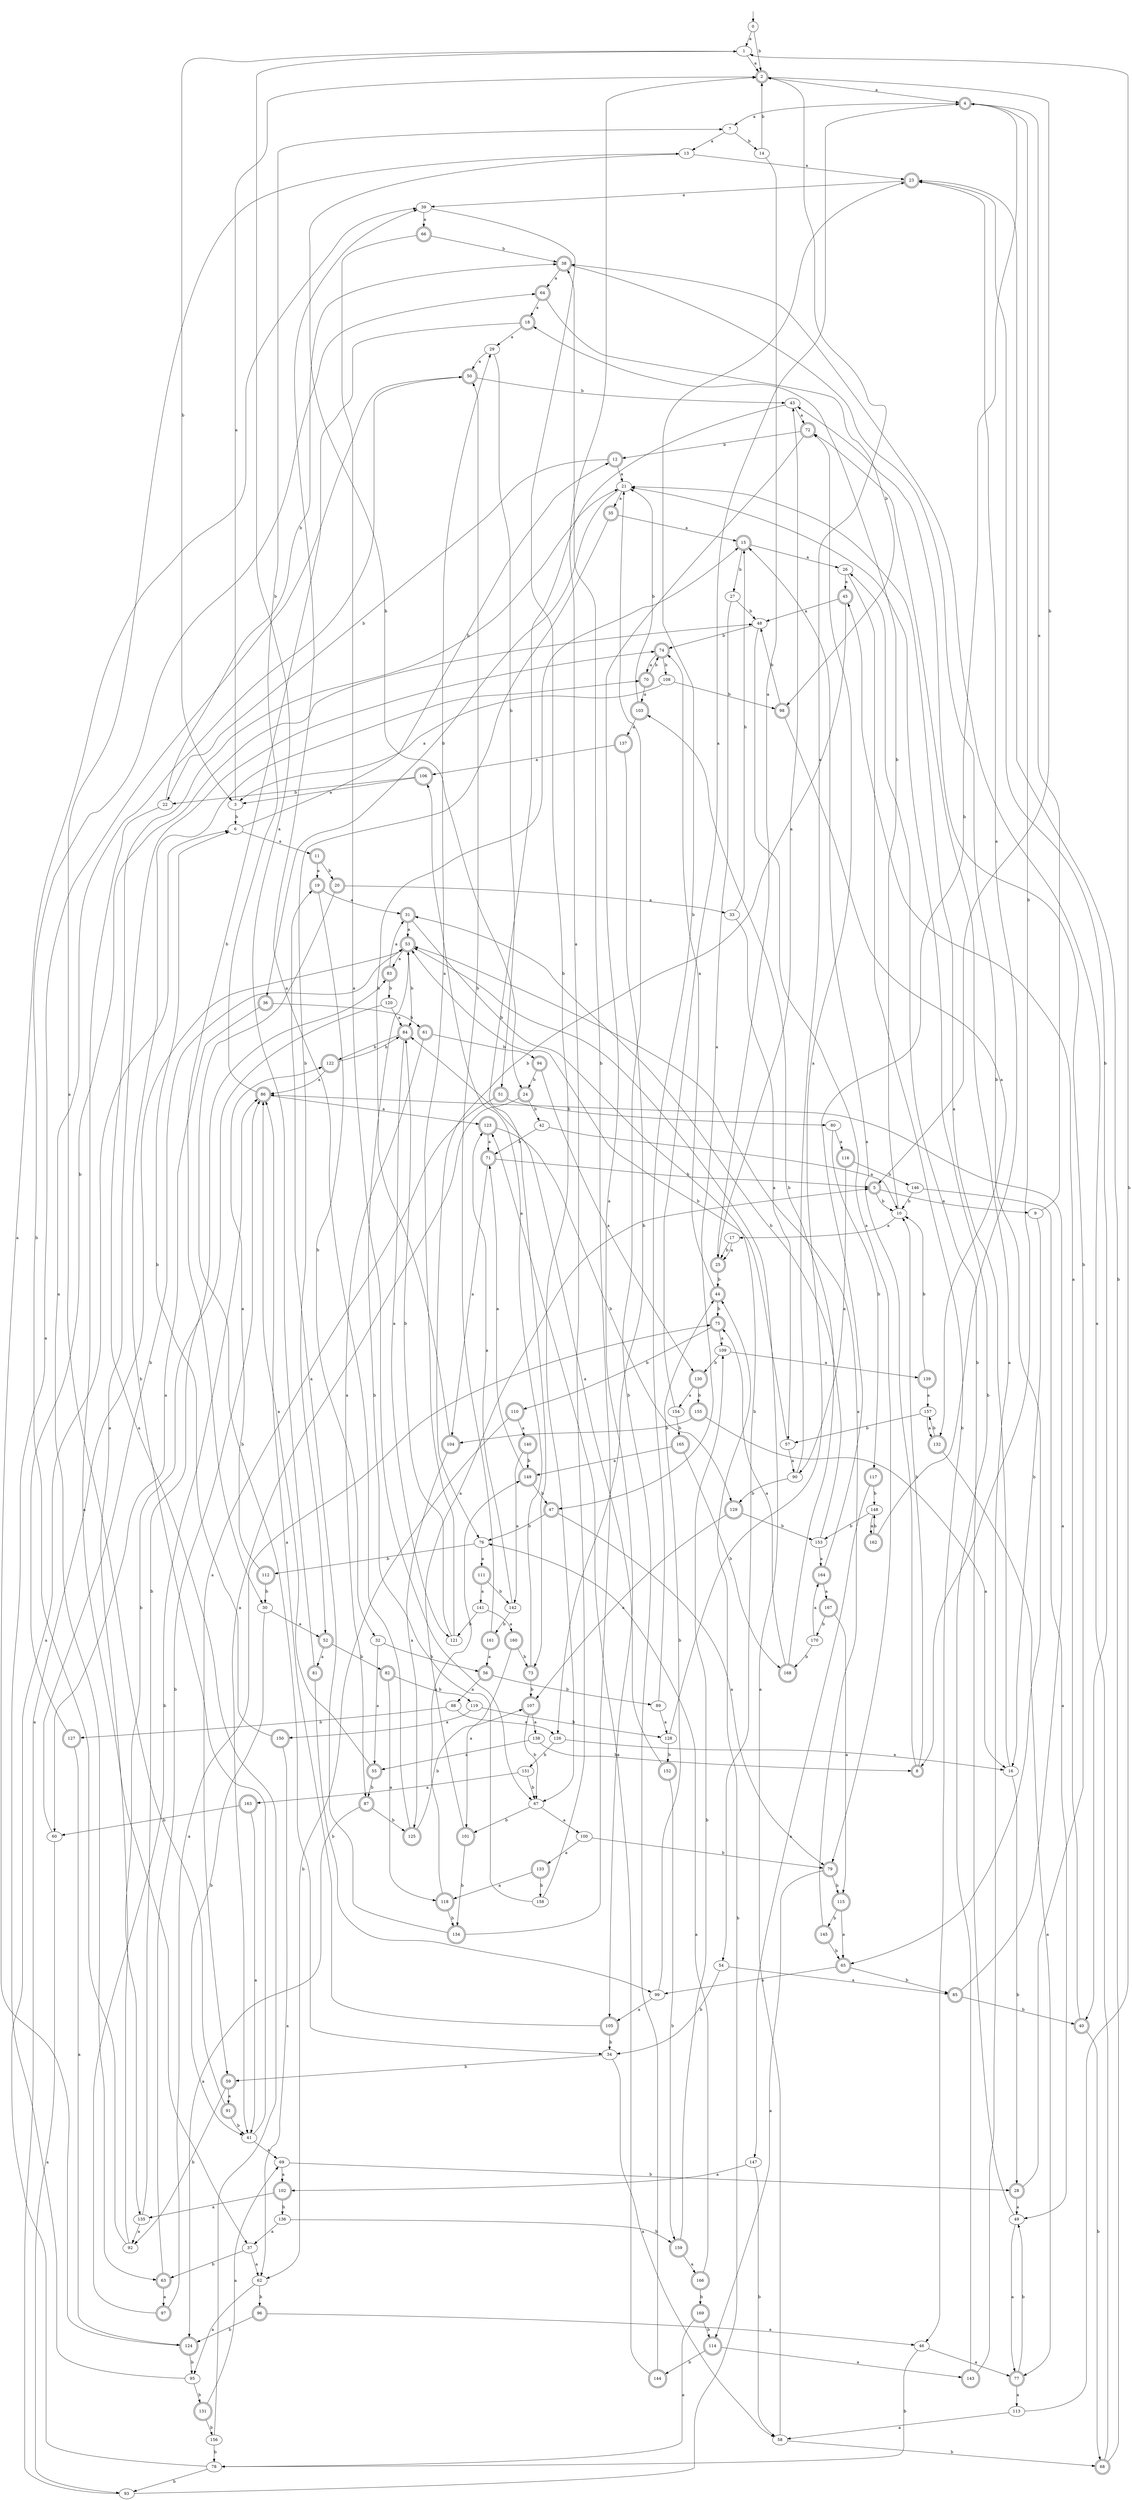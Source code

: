 digraph RandomDFA {
  __start0 [label="", shape=none];
  __start0 -> 0 [label=""];
  0 [shape=circle]
  0 -> 1 [label="a"]
  0 -> 2 [label="b"]
  1
  1 -> 2 [label="a"]
  1 -> 3 [label="b"]
  2 [shape=doublecircle]
  2 -> 4 [label="a"]
  2 -> 5 [label="b"]
  3
  3 -> 2 [label="a"]
  3 -> 6 [label="b"]
  4 [shape=doublecircle]
  4 -> 7 [label="a"]
  4 -> 8 [label="b"]
  5 [shape=doublecircle]
  5 -> 9 [label="a"]
  5 -> 10 [label="b"]
  6
  6 -> 11 [label="a"]
  6 -> 12 [label="b"]
  7
  7 -> 13 [label="a"]
  7 -> 14 [label="b"]
  8 [shape=doublecircle]
  8 -> 15 [label="a"]
  8 -> 10 [label="b"]
  9
  9 -> 4 [label="a"]
  9 -> 16 [label="b"]
  10
  10 -> 17 [label="a"]
  10 -> 18 [label="b"]
  11 [shape=doublecircle]
  11 -> 19 [label="a"]
  11 -> 20 [label="b"]
  12 [shape=doublecircle]
  12 -> 21 [label="a"]
  12 -> 22 [label="b"]
  13
  13 -> 23 [label="a"]
  13 -> 24 [label="b"]
  14
  14 -> 25 [label="a"]
  14 -> 2 [label="b"]
  15 [shape=doublecircle]
  15 -> 26 [label="a"]
  15 -> 27 [label="b"]
  16
  16 -> 21 [label="a"]
  16 -> 28 [label="b"]
  17
  17 -> 25 [label="a"]
  17 -> 25 [label="b"]
  18 [shape=doublecircle]
  18 -> 29 [label="a"]
  18 -> 30 [label="b"]
  19 [shape=doublecircle]
  19 -> 31 [label="a"]
  19 -> 32 [label="b"]
  20 [shape=doublecircle]
  20 -> 33 [label="a"]
  20 -> 34 [label="b"]
  21
  21 -> 35 [label="a"]
  21 -> 36 [label="b"]
  22
  22 -> 37 [label="a"]
  22 -> 38 [label="b"]
  23 [shape=doublecircle]
  23 -> 39 [label="a"]
  23 -> 40 [label="b"]
  24 [shape=doublecircle]
  24 -> 41 [label="a"]
  24 -> 42 [label="b"]
  25 [shape=doublecircle]
  25 -> 43 [label="a"]
  25 -> 44 [label="b"]
  26
  26 -> 45 [label="a"]
  26 -> 46 [label="b"]
  27
  27 -> 47 [label="a"]
  27 -> 48 [label="b"]
  28 [shape=doublecircle]
  28 -> 49 [label="a"]
  28 -> 43 [label="b"]
  29
  29 -> 50 [label="a"]
  29 -> 51 [label="b"]
  30
  30 -> 52 [label="a"]
  30 -> 41 [label="b"]
  31 [shape=doublecircle]
  31 -> 53 [label="a"]
  31 -> 54 [label="b"]
  32
  32 -> 55 [label="a"]
  32 -> 56 [label="b"]
  33
  33 -> 57 [label="a"]
  33 -> 15 [label="b"]
  34
  34 -> 58 [label="a"]
  34 -> 59 [label="b"]
  35 [shape=doublecircle]
  35 -> 15 [label="a"]
  35 -> 52 [label="b"]
  36 [shape=doublecircle]
  36 -> 60 [label="a"]
  36 -> 61 [label="b"]
  37
  37 -> 62 [label="a"]
  37 -> 63 [label="b"]
  38 [shape=doublecircle]
  38 -> 64 [label="a"]
  38 -> 65 [label="b"]
  39
  39 -> 66 [label="a"]
  39 -> 67 [label="b"]
  40 [shape=doublecircle]
  40 -> 45 [label="a"]
  40 -> 68 [label="b"]
  41
  41 -> 69 [label="a"]
  41 -> 70 [label="b"]
  42
  42 -> 10 [label="a"]
  42 -> 71 [label="b"]
  43
  43 -> 72 [label="a"]
  43 -> 73 [label="b"]
  44 [shape=doublecircle]
  44 -> 74 [label="a"]
  44 -> 75 [label="b"]
  45 [shape=doublecircle]
  45 -> 48 [label="a"]
  45 -> 76 [label="b"]
  46
  46 -> 77 [label="a"]
  46 -> 78 [label="b"]
  47 [shape=doublecircle]
  47 -> 79 [label="a"]
  47 -> 76 [label="b"]
  48
  48 -> 79 [label="a"]
  48 -> 74 [label="b"]
  49
  49 -> 77 [label="a"]
  49 -> 26 [label="b"]
  50 [shape=doublecircle]
  50 -> 63 [label="a"]
  50 -> 43 [label="b"]
  51 [shape=doublecircle]
  51 -> 59 [label="a"]
  51 -> 80 [label="b"]
  52 [shape=doublecircle]
  52 -> 81 [label="a"]
  52 -> 82 [label="b"]
  53 [shape=doublecircle]
  53 -> 83 [label="a"]
  53 -> 84 [label="b"]
  54
  54 -> 85 [label="a"]
  54 -> 34 [label="b"]
  55 [shape=doublecircle]
  55 -> 86 [label="a"]
  55 -> 87 [label="b"]
  56 [shape=doublecircle]
  56 -> 88 [label="a"]
  56 -> 89 [label="b"]
  57
  57 -> 90 [label="a"]
  57 -> 53 [label="b"]
  58
  58 -> 53 [label="a"]
  58 -> 68 [label="b"]
  59 [shape=doublecircle]
  59 -> 91 [label="a"]
  59 -> 92 [label="b"]
  60
  60 -> 93 [label="a"]
  60 -> 53 [label="b"]
  61 [shape=doublecircle]
  61 -> 87 [label="a"]
  61 -> 94 [label="b"]
  62
  62 -> 95 [label="a"]
  62 -> 96 [label="b"]
  63 [shape=doublecircle]
  63 -> 97 [label="a"]
  63 -> 86 [label="b"]
  64 [shape=doublecircle]
  64 -> 18 [label="a"]
  64 -> 98 [label="b"]
  65 [shape=doublecircle]
  65 -> 99 [label="a"]
  65 -> 85 [label="b"]
  66 [shape=doublecircle]
  66 -> 67 [label="a"]
  66 -> 38 [label="b"]
  67
  67 -> 100 [label="a"]
  67 -> 101 [label="b"]
  68 [shape=doublecircle]
  68 -> 38 [label="a"]
  68 -> 23 [label="b"]
  69
  69 -> 102 [label="a"]
  69 -> 28 [label="b"]
  70 [shape=doublecircle]
  70 -> 103 [label="a"]
  70 -> 74 [label="b"]
  71 [shape=doublecircle]
  71 -> 104 [label="a"]
  71 -> 5 [label="b"]
  72 [shape=doublecircle]
  72 -> 105 [label="a"]
  72 -> 12 [label="b"]
  73 [shape=doublecircle]
  73 -> 106 [label="a"]
  73 -> 107 [label="b"]
  74 [shape=doublecircle]
  74 -> 70 [label="a"]
  74 -> 108 [label="b"]
  75 [shape=doublecircle]
  75 -> 109 [label="a"]
  75 -> 110 [label="b"]
  76
  76 -> 111 [label="a"]
  76 -> 112 [label="b"]
  77 [shape=doublecircle]
  77 -> 113 [label="a"]
  77 -> 49 [label="b"]
  78
  78 -> 6 [label="a"]
  78 -> 93 [label="b"]
  79 [shape=doublecircle]
  79 -> 114 [label="a"]
  79 -> 115 [label="b"]
  80
  80 -> 116 [label="a"]
  80 -> 117 [label="b"]
  81 [shape=doublecircle]
  81 -> 1 [label="a"]
  81 -> 99 [label="b"]
  82 [shape=doublecircle]
  82 -> 118 [label="a"]
  82 -> 119 [label="b"]
  83 [shape=doublecircle]
  83 -> 31 [label="a"]
  83 -> 120 [label="b"]
  84 [shape=doublecircle]
  84 -> 121 [label="a"]
  84 -> 122 [label="b"]
  85 [shape=doublecircle]
  85 -> 86 [label="a"]
  85 -> 40 [label="b"]
  86 [shape=doublecircle]
  86 -> 123 [label="a"]
  86 -> 7 [label="b"]
  87 [shape=doublecircle]
  87 -> 124 [label="a"]
  87 -> 125 [label="b"]
  88
  88 -> 126 [label="a"]
  88 -> 127 [label="b"]
  89
  89 -> 128 [label="a"]
  89 -> 23 [label="b"]
  90
  90 -> 2 [label="a"]
  90 -> 129 [label="b"]
  91 [shape=doublecircle]
  91 -> 13 [label="a"]
  91 -> 41 [label="b"]
  92
  92 -> 74 [label="a"]
  92 -> 64 [label="b"]
  93
  93 -> 53 [label="a"]
  93 -> 44 [label="b"]
  94 [shape=doublecircle]
  94 -> 130 [label="a"]
  94 -> 24 [label="b"]
  95
  95 -> 50 [label="a"]
  95 -> 131 [label="b"]
  96 [shape=doublecircle]
  96 -> 46 [label="a"]
  96 -> 124 [label="b"]
  97 [shape=doublecircle]
  97 -> 75 [label="a"]
  97 -> 86 [label="b"]
  98 [shape=doublecircle]
  98 -> 132 [label="a"]
  98 -> 48 [label="b"]
  99
  99 -> 105 [label="a"]
  99 -> 44 [label="b"]
  100
  100 -> 133 [label="a"]
  100 -> 79 [label="b"]
  101 [shape=doublecircle]
  101 -> 5 [label="a"]
  101 -> 134 [label="b"]
  102 [shape=doublecircle]
  102 -> 135 [label="a"]
  102 -> 136 [label="b"]
  103 [shape=doublecircle]
  103 -> 137 [label="a"]
  103 -> 21 [label="b"]
  104 [shape=doublecircle]
  104 -> 125 [label="a"]
  104 -> 15 [label="b"]
  105 [shape=doublecircle]
  105 -> 86 [label="a"]
  105 -> 34 [label="b"]
  106 [shape=doublecircle]
  106 -> 3 [label="a"]
  106 -> 22 [label="b"]
  107 [shape=doublecircle]
  107 -> 138 [label="a"]
  107 -> 67 [label="b"]
  108
  108 -> 3 [label="a"]
  108 -> 98 [label="b"]
  109
  109 -> 139 [label="a"]
  109 -> 130 [label="b"]
  110 [shape=doublecircle]
  110 -> 140 [label="a"]
  110 -> 62 [label="b"]
  111 [shape=doublecircle]
  111 -> 141 [label="a"]
  111 -> 142 [label="b"]
  112 [shape=doublecircle]
  112 -> 122 [label="a"]
  112 -> 30 [label="b"]
  113
  113 -> 58 [label="a"]
  113 -> 1 [label="b"]
  114 [shape=doublecircle]
  114 -> 143 [label="a"]
  114 -> 144 [label="b"]
  115 [shape=doublecircle]
  115 -> 65 [label="a"]
  115 -> 145 [label="b"]
  116 [shape=doublecircle]
  116 -> 90 [label="a"]
  116 -> 146 [label="b"]
  117 [shape=doublecircle]
  117 -> 147 [label="a"]
  117 -> 148 [label="b"]
  118 [shape=doublecircle]
  118 -> 149 [label="a"]
  118 -> 134 [label="b"]
  119
  119 -> 150 [label="a"]
  119 -> 128 [label="b"]
  120
  120 -> 84 [label="a"]
  120 -> 135 [label="b"]
  121
  121 -> 29 [label="a"]
  121 -> 84 [label="b"]
  122 [shape=doublecircle]
  122 -> 86 [label="a"]
  122 -> 84 [label="b"]
  123 [shape=doublecircle]
  123 -> 71 [label="a"]
  123 -> 129 [label="b"]
  124 [shape=doublecircle]
  124 -> 39 [label="a"]
  124 -> 95 [label="b"]
  125 [shape=doublecircle]
  125 -> 39 [label="a"]
  125 -> 107 [label="b"]
  126
  126 -> 16 [label="a"]
  126 -> 151 [label="b"]
  127 [shape=doublecircle]
  127 -> 124 [label="a"]
  127 -> 48 [label="b"]
  128
  128 -> 72 [label="a"]
  128 -> 152 [label="b"]
  129 [shape=doublecircle]
  129 -> 107 [label="a"]
  129 -> 153 [label="b"]
  130 [shape=doublecircle]
  130 -> 154 [label="a"]
  130 -> 155 [label="b"]
  131 [shape=doublecircle]
  131 -> 69 [label="a"]
  131 -> 156 [label="b"]
  132 [shape=doublecircle]
  132 -> 77 [label="a"]
  132 -> 157 [label="b"]
  133 [shape=doublecircle]
  133 -> 118 [label="a"]
  133 -> 158 [label="b"]
  134 [shape=doublecircle]
  134 -> 19 [label="a"]
  134 -> 38 [label="b"]
  135
  135 -> 92 [label="a"]
  135 -> 83 [label="b"]
  136
  136 -> 37 [label="a"]
  136 -> 159 [label="b"]
  137 [shape=doublecircle]
  137 -> 106 [label="a"]
  137 -> 126 [label="b"]
  138
  138 -> 55 [label="a"]
  138 -> 8 [label="b"]
  139 [shape=doublecircle]
  139 -> 157 [label="a"]
  139 -> 10 [label="b"]
  140 [shape=doublecircle]
  140 -> 142 [label="a"]
  140 -> 149 [label="b"]
  141
  141 -> 160 [label="a"]
  141 -> 121 [label="b"]
  142
  142 -> 123 [label="a"]
  142 -> 161 [label="b"]
  143 [shape=doublecircle]
  143 -> 72 [label="a"]
  143 -> 21 [label="b"]
  144 [shape=doublecircle]
  144 -> 123 [label="a"]
  144 -> 21 [label="b"]
  145 [shape=doublecircle]
  145 -> 53 [label="a"]
  145 -> 65 [label="b"]
  146
  146 -> 49 [label="a"]
  146 -> 10 [label="b"]
  147
  147 -> 102 [label="a"]
  147 -> 58 [label="b"]
  148
  148 -> 162 [label="a"]
  148 -> 153 [label="b"]
  149 [shape=doublecircle]
  149 -> 71 [label="a"]
  149 -> 47 [label="b"]
  150 [shape=doublecircle]
  150 -> 62 [label="a"]
  150 -> 6 [label="b"]
  151
  151 -> 163 [label="a"]
  151 -> 67 [label="b"]
  152 [shape=doublecircle]
  152 -> 84 [label="a"]
  152 -> 159 [label="b"]
  153
  153 -> 164 [label="a"]
  153 -> 31 [label="b"]
  154
  154 -> 4 [label="a"]
  154 -> 165 [label="b"]
  155 [shape=doublecircle]
  155 -> 16 [label="a"]
  155 -> 104 [label="b"]
  156
  156 -> 21 [label="a"]
  156 -> 78 [label="b"]
  157
  157 -> 132 [label="a"]
  157 -> 57 [label="b"]
  158
  158 -> 2 [label="a"]
  158 -> 53 [label="b"]
  159 [shape=doublecircle]
  159 -> 166 [label="a"]
  159 -> 109 [label="b"]
  160 [shape=doublecircle]
  160 -> 101 [label="a"]
  160 -> 73 [label="b"]
  161 [shape=doublecircle]
  161 -> 56 [label="a"]
  161 -> 50 [label="b"]
  162 [shape=doublecircle]
  162 -> 23 [label="a"]
  162 -> 148 [label="b"]
  163 [shape=doublecircle]
  163 -> 41 [label="a"]
  163 -> 60 [label="b"]
  164 [shape=doublecircle]
  164 -> 167 [label="a"]
  164 -> 4 [label="b"]
  165 [shape=doublecircle]
  165 -> 149 [label="a"]
  165 -> 168 [label="b"]
  166 [shape=doublecircle]
  166 -> 76 [label="a"]
  166 -> 169 [label="b"]
  167 [shape=doublecircle]
  167 -> 115 [label="a"]
  167 -> 170 [label="b"]
  168 [shape=doublecircle]
  168 -> 75 [label="a"]
  168 -> 103 [label="b"]
  169 [shape=doublecircle]
  169 -> 78 [label="a"]
  169 -> 114 [label="b"]
  170
  170 -> 164 [label="a"]
  170 -> 168 [label="b"]
}
